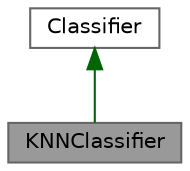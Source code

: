 digraph "KNNClassifier"
{
 // LATEX_PDF_SIZE
  bgcolor="transparent";
  edge [fontname=Helvetica,fontsize=10,labelfontname=Helvetica,labelfontsize=10];
  node [fontname=Helvetica,fontsize=10,shape=box,height=0.2,width=0.4];
  Node1 [id="Node000001",label="KNNClassifier",height=0.2,width=0.4,color="gray40", fillcolor="grey60", style="filled", fontcolor="black",tooltip="Class for KNNClassifier functions."];
  Node2 -> Node1 [id="edge1_Node000001_Node000002",dir="back",color="darkgreen",style="solid",tooltip=" "];
  Node2 [id="Node000002",label="Classifier",height=0.2,width=0.4,color="gray40", fillcolor="white", style="filled",URL="$class_classifier.html",tooltip="Base class for Classifier functions."];
}
